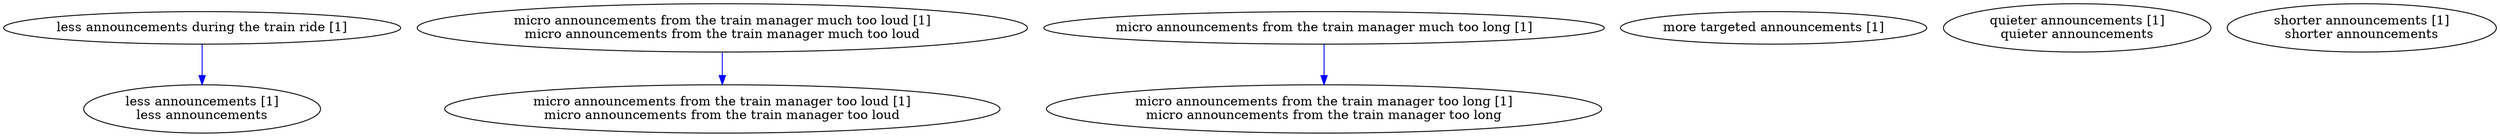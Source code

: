 digraph collapsedGraph {
"less announcements during the train ride [1]""less announcements [1]\nless announcements""micro announcements from the train manager much too loud [1]\nmicro announcements from the train manager much too loud""micro announcements from the train manager too loud [1]\nmicro announcements from the train manager too loud""micro announcements from the train manager much too long [1]""micro announcements from the train manager too long [1]\nmicro announcements from the train manager too long""more targeted announcements [1]""quieter announcements [1]\nquieter announcements""shorter announcements [1]\nshorter announcements""less announcements during the train ride [1]" -> "less announcements [1]\nless announcements" [color=blue]
"micro announcements from the train manager much too loud [1]\nmicro announcements from the train manager much too loud" -> "micro announcements from the train manager too loud [1]\nmicro announcements from the train manager too loud" [color=blue]
"micro announcements from the train manager much too long [1]" -> "micro announcements from the train manager too long [1]\nmicro announcements from the train manager too long" [color=blue]
}